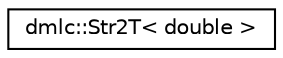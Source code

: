 digraph "Graphical Class Hierarchy"
{
 // LATEX_PDF_SIZE
  edge [fontname="Helvetica",fontsize="10",labelfontname="Helvetica",labelfontsize="10"];
  node [fontname="Helvetica",fontsize="10",shape=record];
  rankdir="LR";
  Node0 [label="dmlc::Str2T\< double \>",height=0.2,width=0.4,color="black", fillcolor="white", style="filled",URL="$classdmlc_1_1Str2T_3_01double_01_4.html",tooltip="Template specialization of Str2T<> interface for double type."];
}

